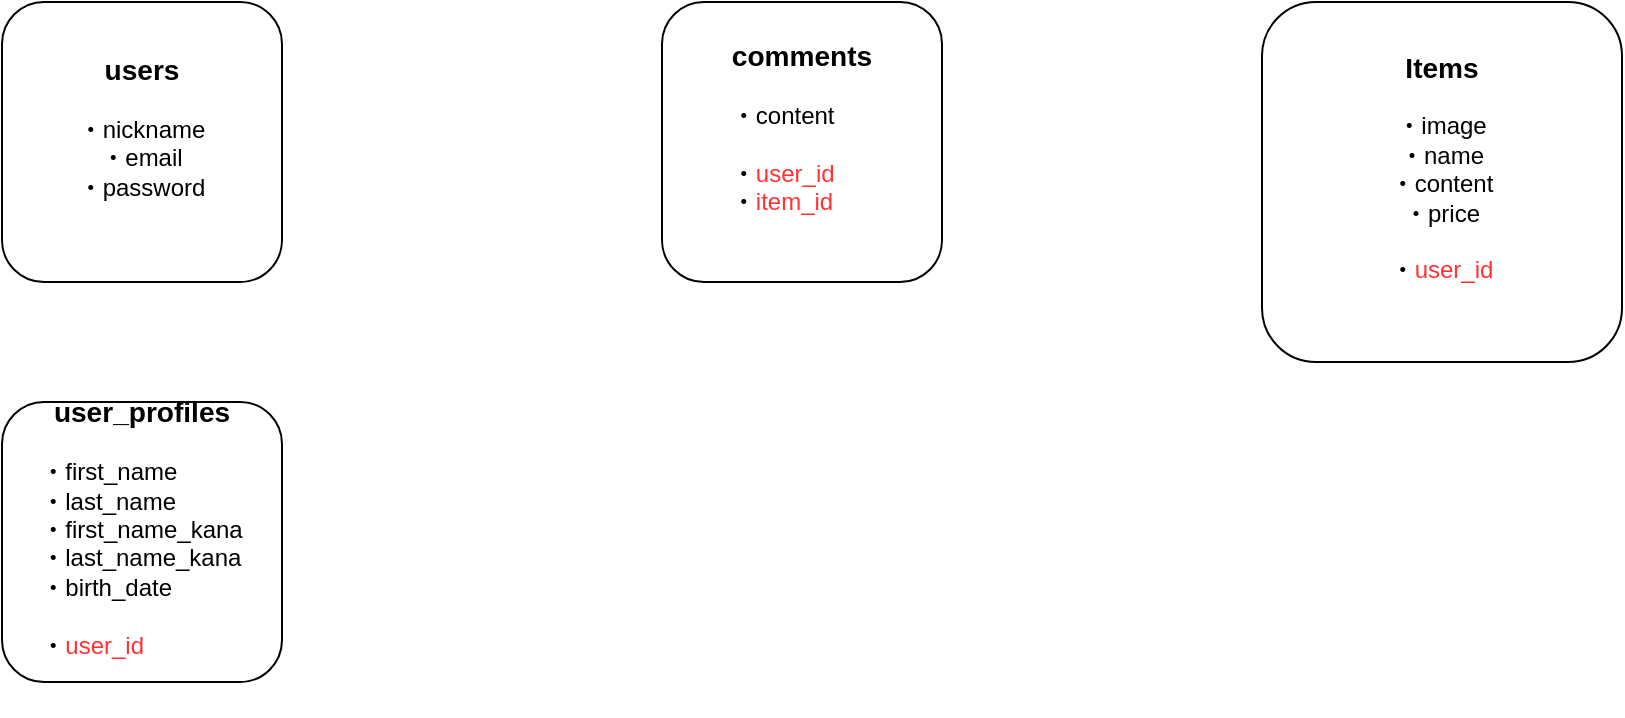 <mxfile version="13.6.6" type="github">
  <diagram id="H8ZhVeUGdGvCXGNmLCNN" name="Page-1">
    <mxGraphModel dx="792" dy="536" grid="1" gridSize="10" guides="1" tooltips="1" connect="1" arrows="1" fold="1" page="1" pageScale="1" pageWidth="827" pageHeight="1169" math="0" shadow="0">
      <root>
        <mxCell id="0" />
        <mxCell id="1" parent="0" />
        <mxCell id="Uf8UQ3KTwdbZd8pZveF2-1" value="&lt;h3&gt;comments&lt;/h3&gt;&lt;div style=&quot;text-align: left ; font-size: 11px&quot;&gt;&lt;span style=&quot;font-size: 12px&quot;&gt;・content&lt;/span&gt;&lt;br&gt;&lt;/div&gt;&lt;div style=&quot;text-align: left ; font-size: 11px&quot;&gt;&lt;span style=&quot;font-size: 12px&quot;&gt;&lt;br&gt;&lt;/span&gt;&lt;/div&gt;&lt;div style=&quot;text-align: left ; font-size: 11px&quot;&gt;&lt;span style=&quot;font-size: 12px&quot;&gt;・&lt;font color=&quot;#ff3333&quot;&gt;user_id&lt;/font&gt;&lt;/span&gt;&lt;/div&gt;&lt;div style=&quot;text-align: left ; font-size: 11px&quot;&gt;&lt;span style=&quot;font-size: 12px&quot;&gt;・&lt;font color=&quot;#ff3333&quot;&gt;item_id&lt;/font&gt;&lt;/span&gt;&lt;/div&gt;&lt;div style=&quot;text-align: left ; font-size: 11px&quot;&gt;&lt;span style=&quot;font-size: 12px&quot;&gt;&lt;font color=&quot;#ff3333&quot;&gt;&lt;br&gt;&lt;/font&gt;&lt;/span&gt;&lt;/div&gt;&lt;div style=&quot;text-align: left ; font-size: 11px&quot;&gt;&lt;span style=&quot;font-size: 12px&quot;&gt;&lt;br&gt;&lt;/span&gt;&lt;/div&gt;" style="whiteSpace=wrap;html=1;aspect=fixed;align=center;rounded=1;" vertex="1" parent="1">
          <mxGeometry x="340" width="140" height="140" as="geometry" />
        </mxCell>
        <mxCell id="Uf8UQ3KTwdbZd8pZveF2-2" value="&lt;h3&gt;users&lt;/h3&gt;&lt;div&gt;・nickname&lt;/div&gt;&lt;div&gt;・email&lt;/div&gt;&lt;div&gt;・password&lt;/div&gt;&lt;div&gt;&lt;br&gt;&lt;/div&gt;&lt;div style=&quot;text-align: left ; font-size: 11px&quot;&gt;&lt;span style=&quot;font-size: 12px&quot;&gt;&lt;br&gt;&lt;/span&gt;&lt;/div&gt;" style="whiteSpace=wrap;html=1;aspect=fixed;align=center;rounded=1;" vertex="1" parent="1">
          <mxGeometry x="10" width="140" height="140" as="geometry" />
        </mxCell>
        <mxCell id="Uf8UQ3KTwdbZd8pZveF2-3" value="&lt;h3&gt;user_profiles&lt;/h3&gt;&lt;div style=&quot;text-align: left ; font-size: 11px&quot;&gt;&lt;span style=&quot;font-size: 12px&quot;&gt;・first_name&lt;/span&gt;&lt;br&gt;&lt;/div&gt;&lt;div style=&quot;text-align: left ; font-size: 11px&quot;&gt;&lt;span style=&quot;font-size: 12px&quot;&gt;・last_name&lt;/span&gt;&lt;/div&gt;&lt;div style=&quot;text-align: left ; font-size: 11px&quot;&gt;&lt;span style=&quot;font-size: 12px&quot;&gt;・first_name_kana&lt;/span&gt;&lt;/div&gt;&lt;div style=&quot;text-align: left ; font-size: 11px&quot;&gt;&lt;span style=&quot;font-size: 12px&quot;&gt;・last_name_kana&lt;/span&gt;&lt;/div&gt;&lt;div style=&quot;text-align: left ; font-size: 11px&quot;&gt;&lt;span style=&quot;font-size: 12px&quot;&gt;・birth_date&lt;/span&gt;&lt;/div&gt;&lt;div style=&quot;text-align: left ; font-size: 11px&quot;&gt;&lt;span style=&quot;font-size: 12px&quot;&gt;&lt;br&gt;&lt;/span&gt;&lt;/div&gt;&lt;div style=&quot;text-align: left ; font-size: 11px&quot;&gt;&lt;span style=&quot;font-size: 12px&quot;&gt;・&lt;font color=&quot;#ff3333&quot;&gt;user_id&lt;/font&gt;&lt;/span&gt;&lt;/div&gt;&lt;div style=&quot;text-align: left ; font-size: 11px&quot;&gt;&lt;span style=&quot;font-size: 12px&quot;&gt;&lt;font color=&quot;#ff3333&quot;&gt;&lt;br&gt;&lt;/font&gt;&lt;/span&gt;&lt;/div&gt;&lt;div style=&quot;text-align: left ; font-size: 11px&quot;&gt;&lt;span style=&quot;font-size: 12px&quot;&gt;&lt;br&gt;&lt;/span&gt;&lt;/div&gt;" style="whiteSpace=wrap;html=1;aspect=fixed;align=center;rounded=1;" vertex="1" parent="1">
          <mxGeometry x="10" y="200" width="140" height="140" as="geometry" />
        </mxCell>
        <mxCell id="Uf8UQ3KTwdbZd8pZveF2-4" value="&lt;h3&gt;Items&lt;/h3&gt;&lt;div&gt;・image&lt;/div&gt;&lt;div&gt;・name&lt;/div&gt;&lt;div&gt;・content&lt;/div&gt;&lt;div&gt;・price&lt;/div&gt;&lt;div style=&quot;text-align: left ; font-size: 11px&quot;&gt;&lt;span style=&quot;font-size: 12px&quot;&gt;&lt;br&gt;&lt;/span&gt;&lt;/div&gt;&lt;div style=&quot;text-align: left ; font-size: 11px&quot;&gt;&lt;span style=&quot;font-size: 12px&quot;&gt;・&lt;font color=&quot;#ff3333&quot;&gt;user_id&lt;/font&gt;&lt;/span&gt;&lt;/div&gt;&lt;div style=&quot;text-align: left ; font-size: 11px&quot;&gt;&lt;span style=&quot;font-size: 12px&quot;&gt;&lt;font color=&quot;#ff3333&quot;&gt;&lt;br&gt;&lt;/font&gt;&lt;/span&gt;&lt;/div&gt;&lt;div style=&quot;text-align: left ; font-size: 11px&quot;&gt;&lt;span style=&quot;font-size: 12px&quot;&gt;&lt;br&gt;&lt;/span&gt;&lt;/div&gt;" style="whiteSpace=wrap;html=1;aspect=fixed;align=center;rounded=1;" vertex="1" parent="1">
          <mxGeometry x="640" width="180" height="180" as="geometry" />
        </mxCell>
      </root>
    </mxGraphModel>
  </diagram>
</mxfile>

